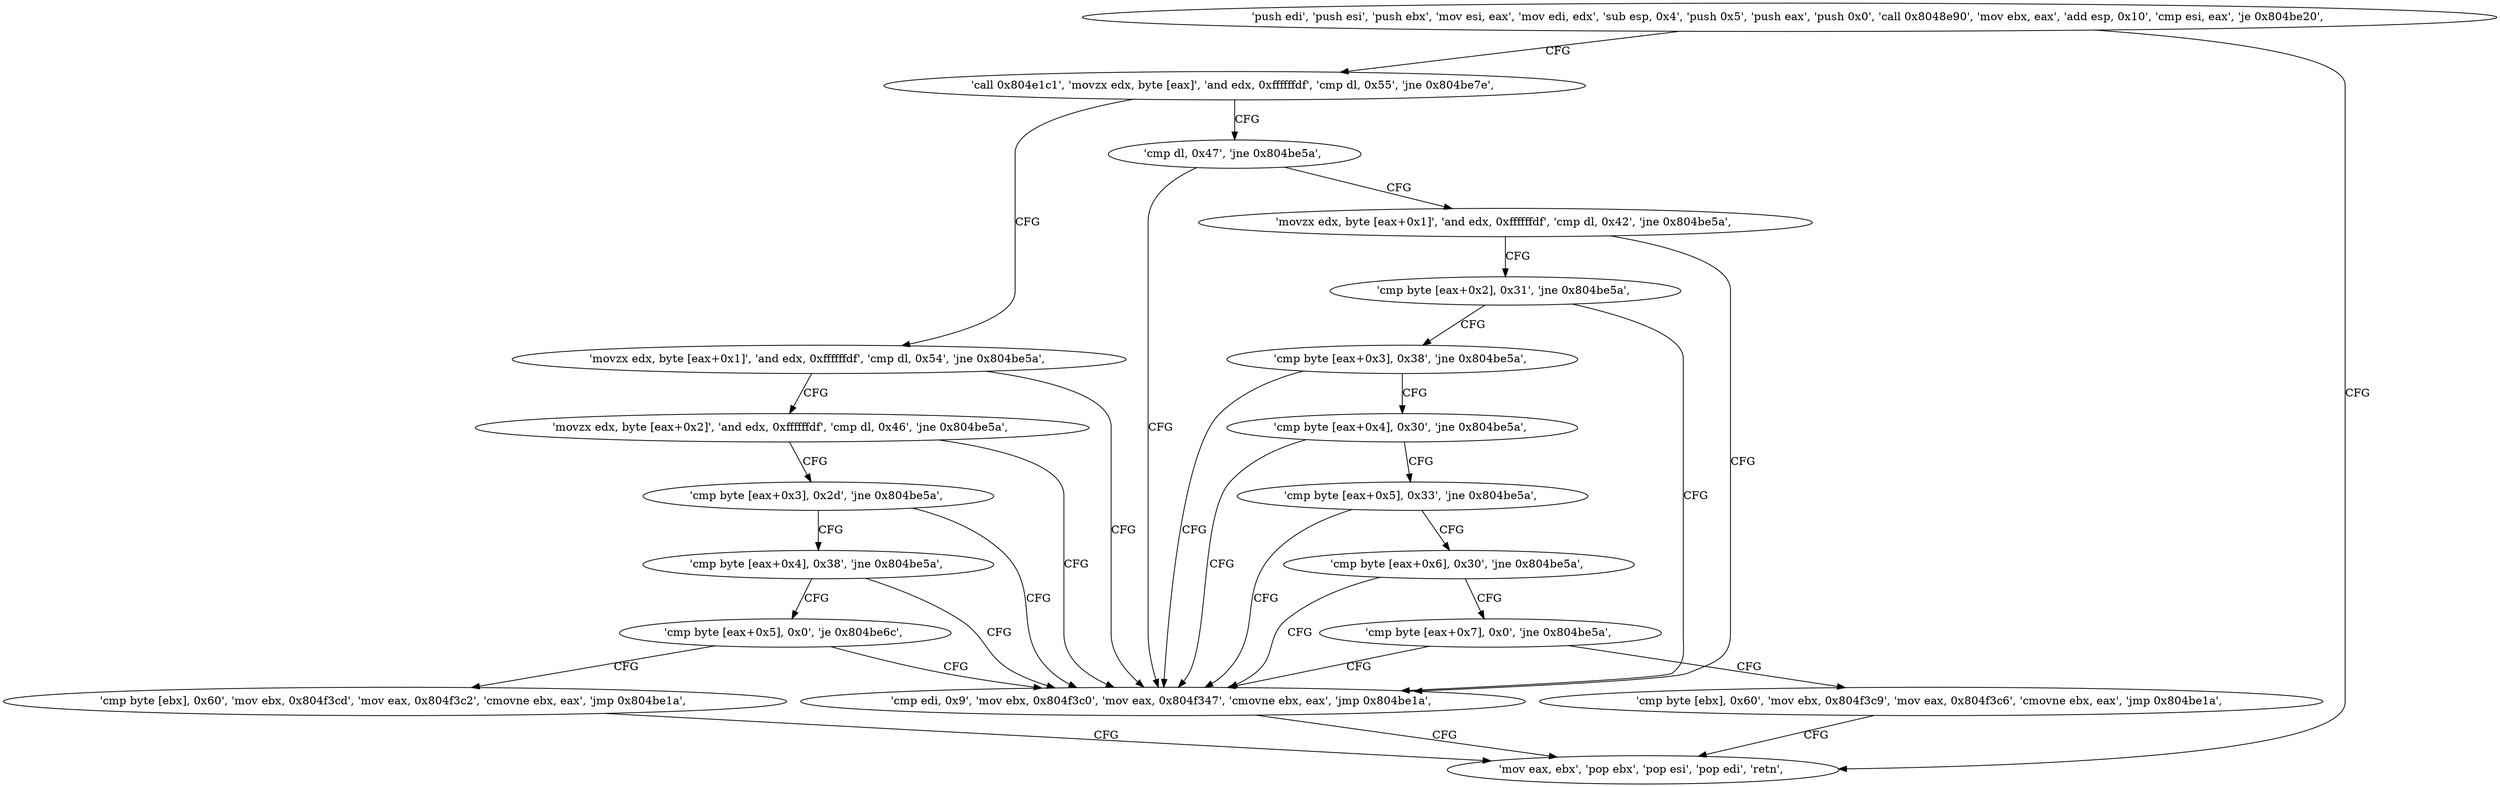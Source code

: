 digraph "func" {
"134528509" [label = "'push edi', 'push esi', 'push ebx', 'mov esi, eax', 'mov edi, edx', 'sub esp, 0x4', 'push 0x5', 'push eax', 'push 0x0', 'call 0x8048e90', 'mov ebx, eax', 'add esp, 0x10', 'cmp esi, eax', 'je 0x804be20', " ]
"134528544" [label = "'call 0x804e1c1', 'movzx edx, byte [eax]', 'and edx, 0xffffffdf', 'cmp dl, 0x55', 'jne 0x804be7e', " ]
"134528538" [label = "'mov eax, ebx', 'pop ebx', 'pop esi', 'pop edi', 'retn', " ]
"134528638" [label = "'cmp dl, 0x47', 'jne 0x804be5a', " ]
"134528560" [label = "'movzx edx, byte [eax+0x1]', 'and edx, 0xffffffdf', 'cmp dl, 0x54', 'jne 0x804be5a', " ]
"134528602" [label = "'cmp edi, 0x9', 'mov ebx, 0x804f3c0', 'mov eax, 0x804f347', 'cmovne ebx, eax', 'jmp 0x804be1a', " ]
"134528643" [label = "'movzx edx, byte [eax+0x1]', 'and edx, 0xffffffdf', 'cmp dl, 0x42', 'jne 0x804be5a', " ]
"134528572" [label = "'movzx edx, byte [eax+0x2]', 'and edx, 0xffffffdf', 'cmp dl, 0x46', 'jne 0x804be5a', " ]
"134528655" [label = "'cmp byte [eax+0x2], 0x31', 'jne 0x804be5a', " ]
"134528584" [label = "'cmp byte [eax+0x3], 0x2d', 'jne 0x804be5a', " ]
"134528661" [label = "'cmp byte [eax+0x3], 0x38', 'jne 0x804be5a', " ]
"134528590" [label = "'cmp byte [eax+0x4], 0x38', 'jne 0x804be5a', " ]
"134528667" [label = "'cmp byte [eax+0x4], 0x30', 'jne 0x804be5a', " ]
"134528596" [label = "'cmp byte [eax+0x5], 0x0', 'je 0x804be6c', " ]
"134528673" [label = "'cmp byte [eax+0x5], 0x33', 'jne 0x804be5a', " ]
"134528620" [label = "'cmp byte [ebx], 0x60', 'mov ebx, 0x804f3cd', 'mov eax, 0x804f3c2', 'cmovne ebx, eax', 'jmp 0x804be1a', " ]
"134528679" [label = "'cmp byte [eax+0x6], 0x30', 'jne 0x804be5a', " ]
"134528685" [label = "'cmp byte [eax+0x7], 0x0', 'jne 0x804be5a', " ]
"134528691" [label = "'cmp byte [ebx], 0x60', 'mov ebx, 0x804f3c9', 'mov eax, 0x804f3c6', 'cmovne ebx, eax', 'jmp 0x804be1a', " ]
"134528509" -> "134528544" [ label = "CFG" ]
"134528509" -> "134528538" [ label = "CFG" ]
"134528544" -> "134528638" [ label = "CFG" ]
"134528544" -> "134528560" [ label = "CFG" ]
"134528638" -> "134528602" [ label = "CFG" ]
"134528638" -> "134528643" [ label = "CFG" ]
"134528560" -> "134528602" [ label = "CFG" ]
"134528560" -> "134528572" [ label = "CFG" ]
"134528602" -> "134528538" [ label = "CFG" ]
"134528643" -> "134528602" [ label = "CFG" ]
"134528643" -> "134528655" [ label = "CFG" ]
"134528572" -> "134528602" [ label = "CFG" ]
"134528572" -> "134528584" [ label = "CFG" ]
"134528655" -> "134528602" [ label = "CFG" ]
"134528655" -> "134528661" [ label = "CFG" ]
"134528584" -> "134528602" [ label = "CFG" ]
"134528584" -> "134528590" [ label = "CFG" ]
"134528661" -> "134528602" [ label = "CFG" ]
"134528661" -> "134528667" [ label = "CFG" ]
"134528590" -> "134528602" [ label = "CFG" ]
"134528590" -> "134528596" [ label = "CFG" ]
"134528667" -> "134528602" [ label = "CFG" ]
"134528667" -> "134528673" [ label = "CFG" ]
"134528596" -> "134528620" [ label = "CFG" ]
"134528596" -> "134528602" [ label = "CFG" ]
"134528673" -> "134528602" [ label = "CFG" ]
"134528673" -> "134528679" [ label = "CFG" ]
"134528620" -> "134528538" [ label = "CFG" ]
"134528679" -> "134528602" [ label = "CFG" ]
"134528679" -> "134528685" [ label = "CFG" ]
"134528685" -> "134528602" [ label = "CFG" ]
"134528685" -> "134528691" [ label = "CFG" ]
"134528691" -> "134528538" [ label = "CFG" ]
}
